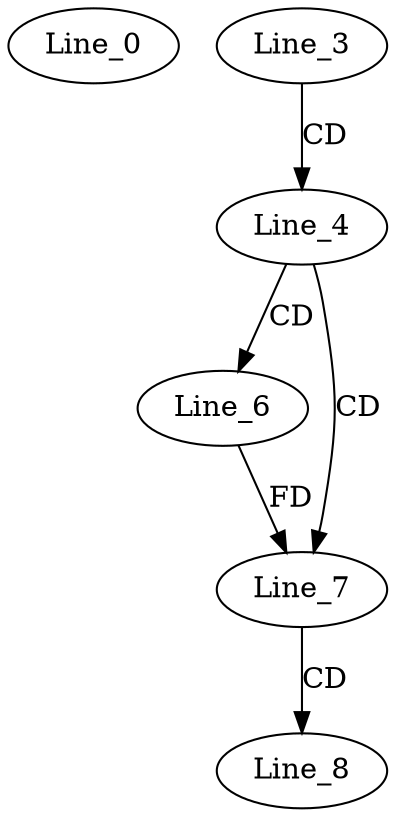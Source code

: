 digraph G {
  Line_0;
  Line_3;
  Line_4;
  Line_6;
  Line_7;
  Line_7;
  Line_8;
  Line_3 -> Line_4 [ label="CD" ];
  Line_4 -> Line_6 [ label="CD" ];
  Line_4 -> Line_7 [ label="CD" ];
  Line_6 -> Line_7 [ label="FD" ];
  Line_7 -> Line_8 [ label="CD" ];
}
